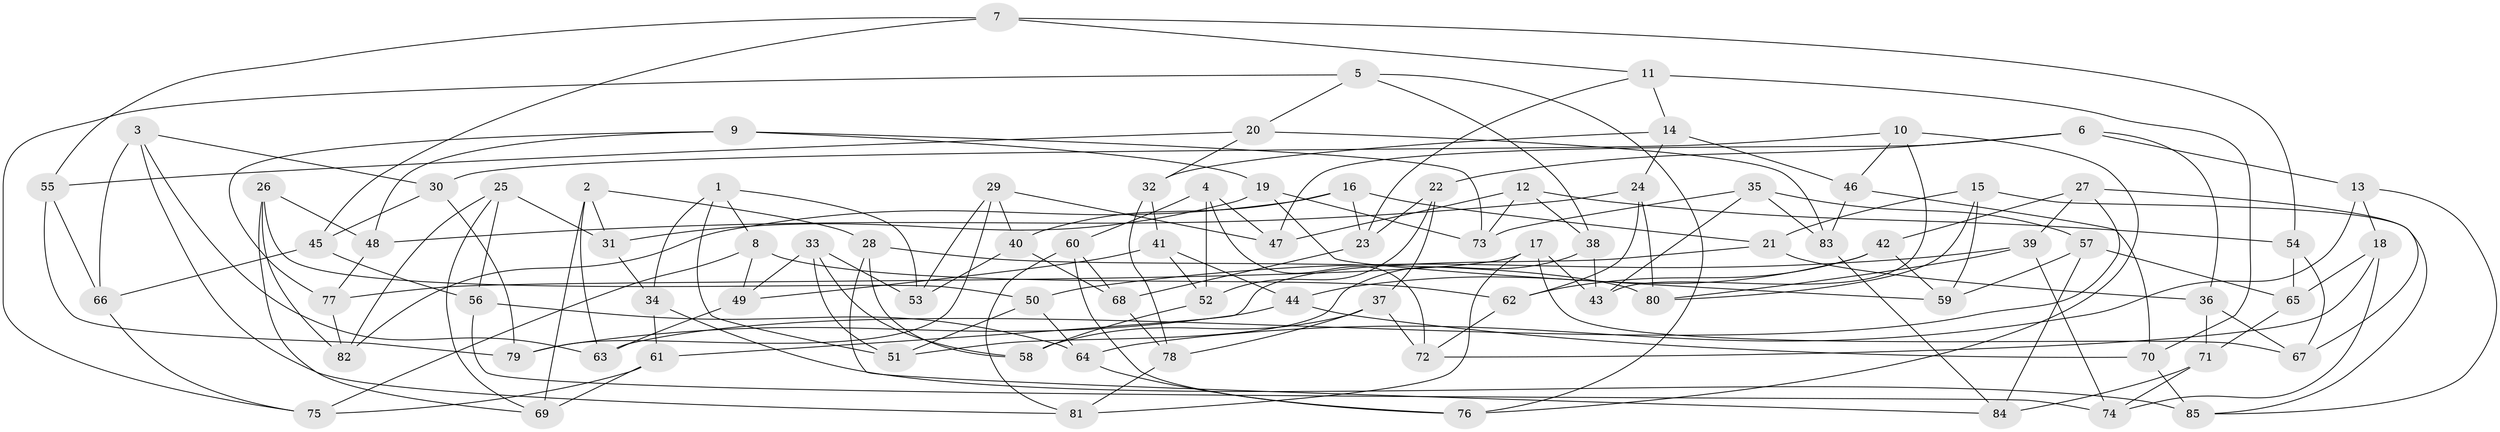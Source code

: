 // coarse degree distribution, {4: 0.4230769230769231, 5: 0.21153846153846154, 6: 0.3269230769230769, 3: 0.019230769230769232, 2: 0.019230769230769232}
// Generated by graph-tools (version 1.1) at 2025/38/03/04/25 23:38:07]
// undirected, 85 vertices, 170 edges
graph export_dot {
  node [color=gray90,style=filled];
  1;
  2;
  3;
  4;
  5;
  6;
  7;
  8;
  9;
  10;
  11;
  12;
  13;
  14;
  15;
  16;
  17;
  18;
  19;
  20;
  21;
  22;
  23;
  24;
  25;
  26;
  27;
  28;
  29;
  30;
  31;
  32;
  33;
  34;
  35;
  36;
  37;
  38;
  39;
  40;
  41;
  42;
  43;
  44;
  45;
  46;
  47;
  48;
  49;
  50;
  51;
  52;
  53;
  54;
  55;
  56;
  57;
  58;
  59;
  60;
  61;
  62;
  63;
  64;
  65;
  66;
  67;
  68;
  69;
  70;
  71;
  72;
  73;
  74;
  75;
  76;
  77;
  78;
  79;
  80;
  81;
  82;
  83;
  84;
  85;
  1 -- 8;
  1 -- 53;
  1 -- 34;
  1 -- 51;
  2 -- 28;
  2 -- 31;
  2 -- 69;
  2 -- 63;
  3 -- 66;
  3 -- 30;
  3 -- 63;
  3 -- 81;
  4 -- 60;
  4 -- 47;
  4 -- 52;
  4 -- 72;
  5 -- 76;
  5 -- 38;
  5 -- 75;
  5 -- 20;
  6 -- 36;
  6 -- 47;
  6 -- 22;
  6 -- 13;
  7 -- 45;
  7 -- 55;
  7 -- 54;
  7 -- 11;
  8 -- 75;
  8 -- 49;
  8 -- 62;
  9 -- 48;
  9 -- 19;
  9 -- 77;
  9 -- 73;
  10 -- 30;
  10 -- 76;
  10 -- 43;
  10 -- 46;
  11 -- 23;
  11 -- 70;
  11 -- 14;
  12 -- 38;
  12 -- 73;
  12 -- 47;
  12 -- 54;
  13 -- 85;
  13 -- 18;
  13 -- 64;
  14 -- 32;
  14 -- 24;
  14 -- 46;
  15 -- 85;
  15 -- 59;
  15 -- 80;
  15 -- 21;
  16 -- 40;
  16 -- 21;
  16 -- 82;
  16 -- 23;
  17 -- 43;
  17 -- 81;
  17 -- 67;
  17 -- 77;
  18 -- 74;
  18 -- 65;
  18 -- 72;
  19 -- 59;
  19 -- 73;
  19 -- 31;
  20 -- 83;
  20 -- 32;
  20 -- 55;
  21 -- 36;
  21 -- 61;
  22 -- 37;
  22 -- 23;
  22 -- 52;
  23 -- 68;
  24 -- 48;
  24 -- 80;
  24 -- 62;
  25 -- 82;
  25 -- 69;
  25 -- 31;
  25 -- 56;
  26 -- 82;
  26 -- 69;
  26 -- 48;
  26 -- 50;
  27 -- 42;
  27 -- 39;
  27 -- 67;
  27 -- 63;
  28 -- 80;
  28 -- 58;
  28 -- 84;
  29 -- 53;
  29 -- 40;
  29 -- 47;
  29 -- 79;
  30 -- 79;
  30 -- 45;
  31 -- 34;
  32 -- 78;
  32 -- 41;
  33 -- 51;
  33 -- 49;
  33 -- 53;
  33 -- 58;
  34 -- 61;
  34 -- 85;
  35 -- 57;
  35 -- 43;
  35 -- 73;
  35 -- 83;
  36 -- 71;
  36 -- 67;
  37 -- 72;
  37 -- 78;
  37 -- 58;
  38 -- 43;
  38 -- 51;
  39 -- 80;
  39 -- 74;
  39 -- 50;
  40 -- 68;
  40 -- 53;
  41 -- 44;
  41 -- 52;
  41 -- 49;
  42 -- 59;
  42 -- 62;
  42 -- 44;
  44 -- 70;
  44 -- 79;
  45 -- 66;
  45 -- 56;
  46 -- 70;
  46 -- 83;
  48 -- 77;
  49 -- 63;
  50 -- 64;
  50 -- 51;
  52 -- 58;
  54 -- 67;
  54 -- 65;
  55 -- 66;
  55 -- 79;
  56 -- 74;
  56 -- 64;
  57 -- 59;
  57 -- 84;
  57 -- 65;
  60 -- 81;
  60 -- 68;
  60 -- 76;
  61 -- 75;
  61 -- 69;
  62 -- 72;
  64 -- 76;
  65 -- 71;
  66 -- 75;
  68 -- 78;
  70 -- 85;
  71 -- 74;
  71 -- 84;
  77 -- 82;
  78 -- 81;
  83 -- 84;
}
